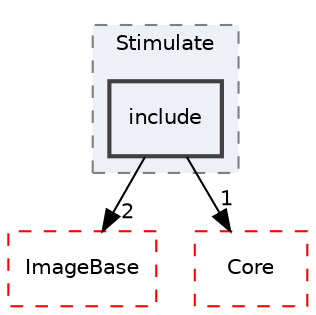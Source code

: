 digraph "include"
{
 // LATEX_PDF_SIZE
  edge [fontname="Helvetica",fontsize="10",labelfontname="Helvetica",labelfontsize="10"];
  node [fontname="Helvetica",fontsize="10",shape=record];
  compound=true
  subgraph clusterdir_9ea82cedadc62bcd63f3696e1ac390f4 {
    graph [ bgcolor="#edf0f7", pencolor="grey50", style="filled,dashed,", label="Stimulate", fontname="Helvetica", fontsize="10", URL="dir_9ea82cedadc62bcd63f3696e1ac390f4.html"]
  dir_e2cbd9b4d32174470db51915f0014e3c [shape=box, label="include", style="filled,bold,", fillcolor="#edf0f7", color="grey25", URL="dir_e2cbd9b4d32174470db51915f0014e3c.html"];
  }
  dir_020f7385454ba6ea738f2859cea00f45 [shape=box, label="ImageBase", style="dashed,", fillcolor="#edf0f7", color="red", URL="dir_020f7385454ba6ea738f2859cea00f45.html"];
  dir_cac7f9cecb9aa42a0bd05452dddd8a21 [shape=box, label="Core", style="dashed,", fillcolor="#edf0f7", color="red", URL="dir_cac7f9cecb9aa42a0bd05452dddd8a21.html"];
  dir_e2cbd9b4d32174470db51915f0014e3c->dir_020f7385454ba6ea738f2859cea00f45 [headlabel="2", labeldistance=1.5 headhref="dir_000141_000046.html"];
  dir_e2cbd9b4d32174470db51915f0014e3c->dir_cac7f9cecb9aa42a0bd05452dddd8a21 [headlabel="1", labeldistance=1.5 headhref="dir_000141_000014.html"];
}
